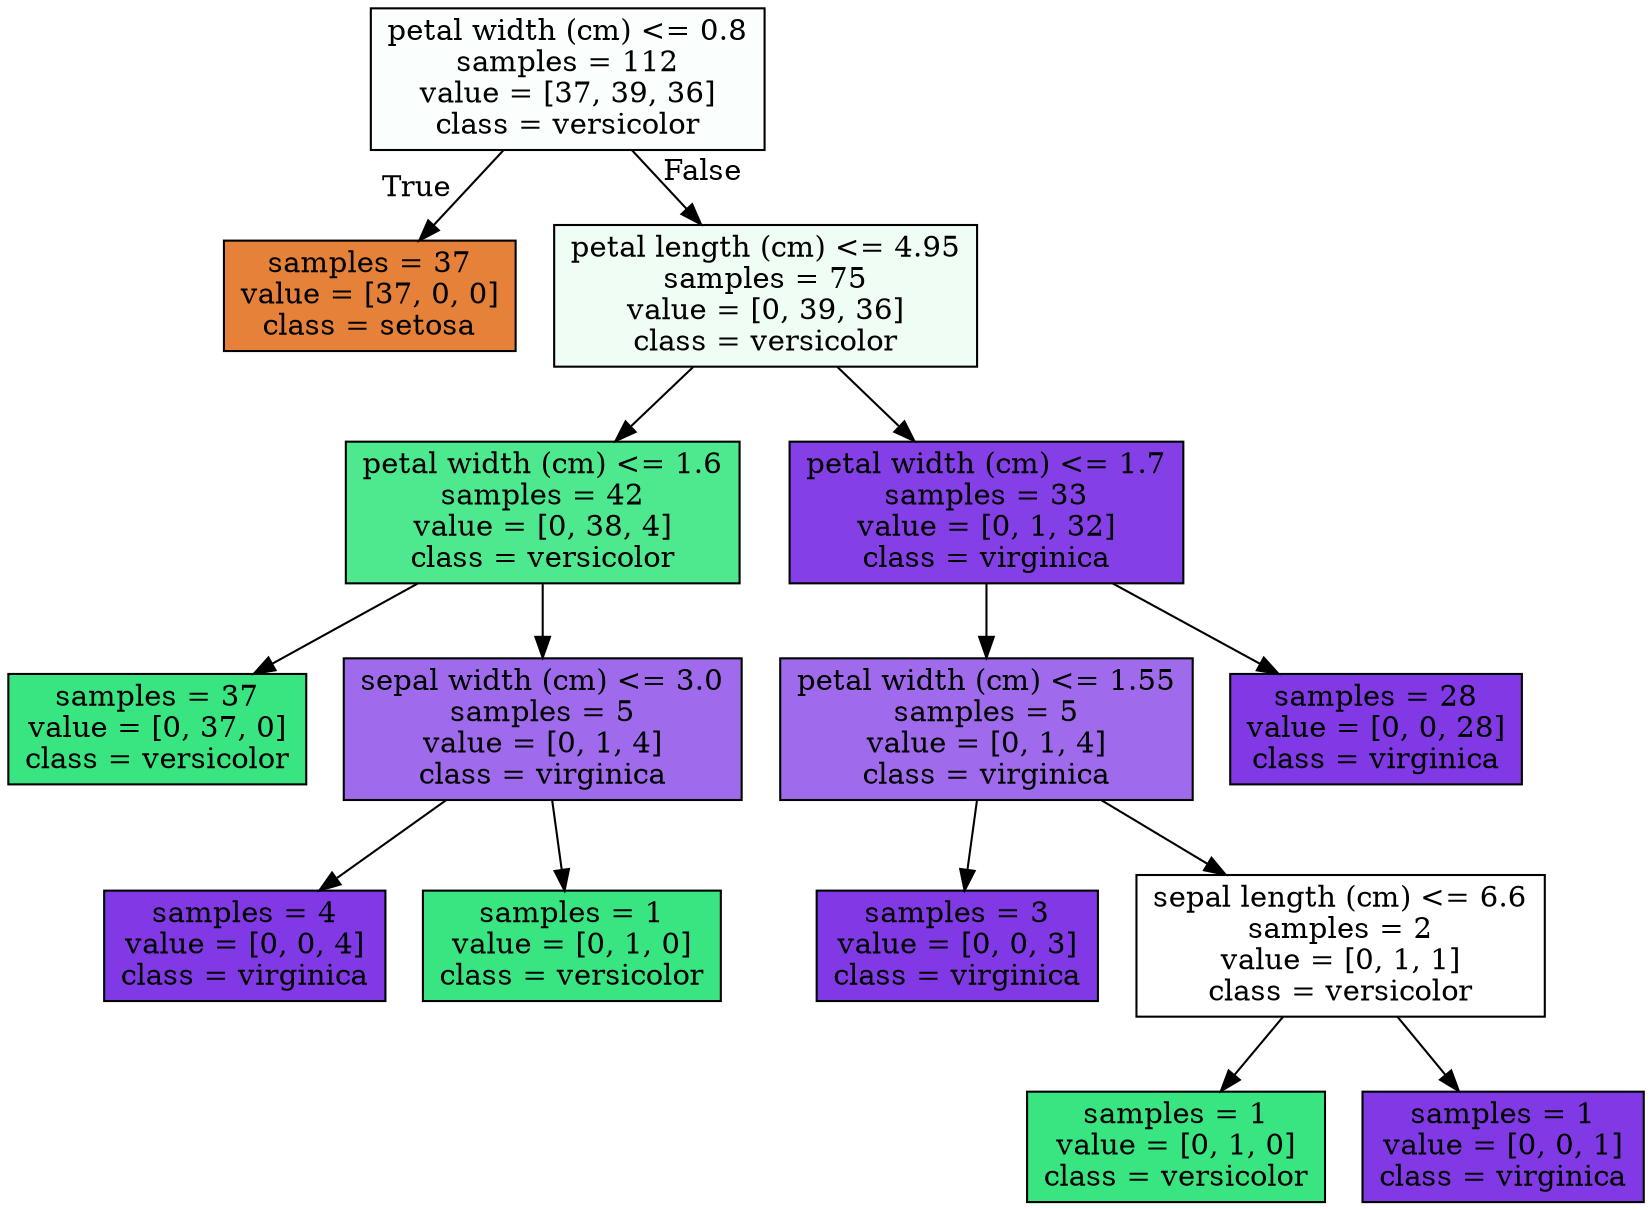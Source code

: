 digraph Tree {
node [shape=box, style="filled", color="black"] ;
0 [label="petal width (cm) <= 0.8\nsamples = 112\nvalue = [37, 39, 36]\nclass = versicolor", fillcolor="#fafefc"] ;
1 [label="samples = 37\nvalue = [37, 0, 0]\nclass = setosa", fillcolor="#e58139"] ;
0 -> 1 [labeldistance=2.5, labelangle=45, headlabel="True"] ;
2 [label="petal length (cm) <= 4.95\nsamples = 75\nvalue = [0, 39, 36]\nclass = versicolor", fillcolor="#f0fdf5"] ;
0 -> 2 [labeldistance=2.5, labelangle=-45, headlabel="False"] ;
3 [label="petal width (cm) <= 1.6\nsamples = 42\nvalue = [0, 38, 4]\nclass = versicolor", fillcolor="#4ee88e"] ;
2 -> 3 ;
4 [label="samples = 37\nvalue = [0, 37, 0]\nclass = versicolor", fillcolor="#39e581"] ;
3 -> 4 ;
5 [label="sepal width (cm) <= 3.0\nsamples = 5\nvalue = [0, 1, 4]\nclass = virginica", fillcolor="#a06aec"] ;
3 -> 5 ;
6 [label="samples = 4\nvalue = [0, 0, 4]\nclass = virginica", fillcolor="#8139e5"] ;
5 -> 6 ;
7 [label="samples = 1\nvalue = [0, 1, 0]\nclass = versicolor", fillcolor="#39e581"] ;
5 -> 7 ;
8 [label="petal width (cm) <= 1.7\nsamples = 33\nvalue = [0, 1, 32]\nclass = virginica", fillcolor="#853fe6"] ;
2 -> 8 ;
9 [label="petal width (cm) <= 1.55\nsamples = 5\nvalue = [0, 1, 4]\nclass = virginica", fillcolor="#a06aec"] ;
8 -> 9 ;
10 [label="samples = 3\nvalue = [0, 0, 3]\nclass = virginica", fillcolor="#8139e5"] ;
9 -> 10 ;
11 [label="sepal length (cm) <= 6.6\nsamples = 2\nvalue = [0, 1, 1]\nclass = versicolor", fillcolor="#ffffff"] ;
9 -> 11 ;
12 [label="samples = 1\nvalue = [0, 1, 0]\nclass = versicolor", fillcolor="#39e581"] ;
11 -> 12 ;
13 [label="samples = 1\nvalue = [0, 0, 1]\nclass = virginica", fillcolor="#8139e5"] ;
11 -> 13 ;
14 [label="samples = 28\nvalue = [0, 0, 28]\nclass = virginica", fillcolor="#8139e5"] ;
8 -> 14 ;
}